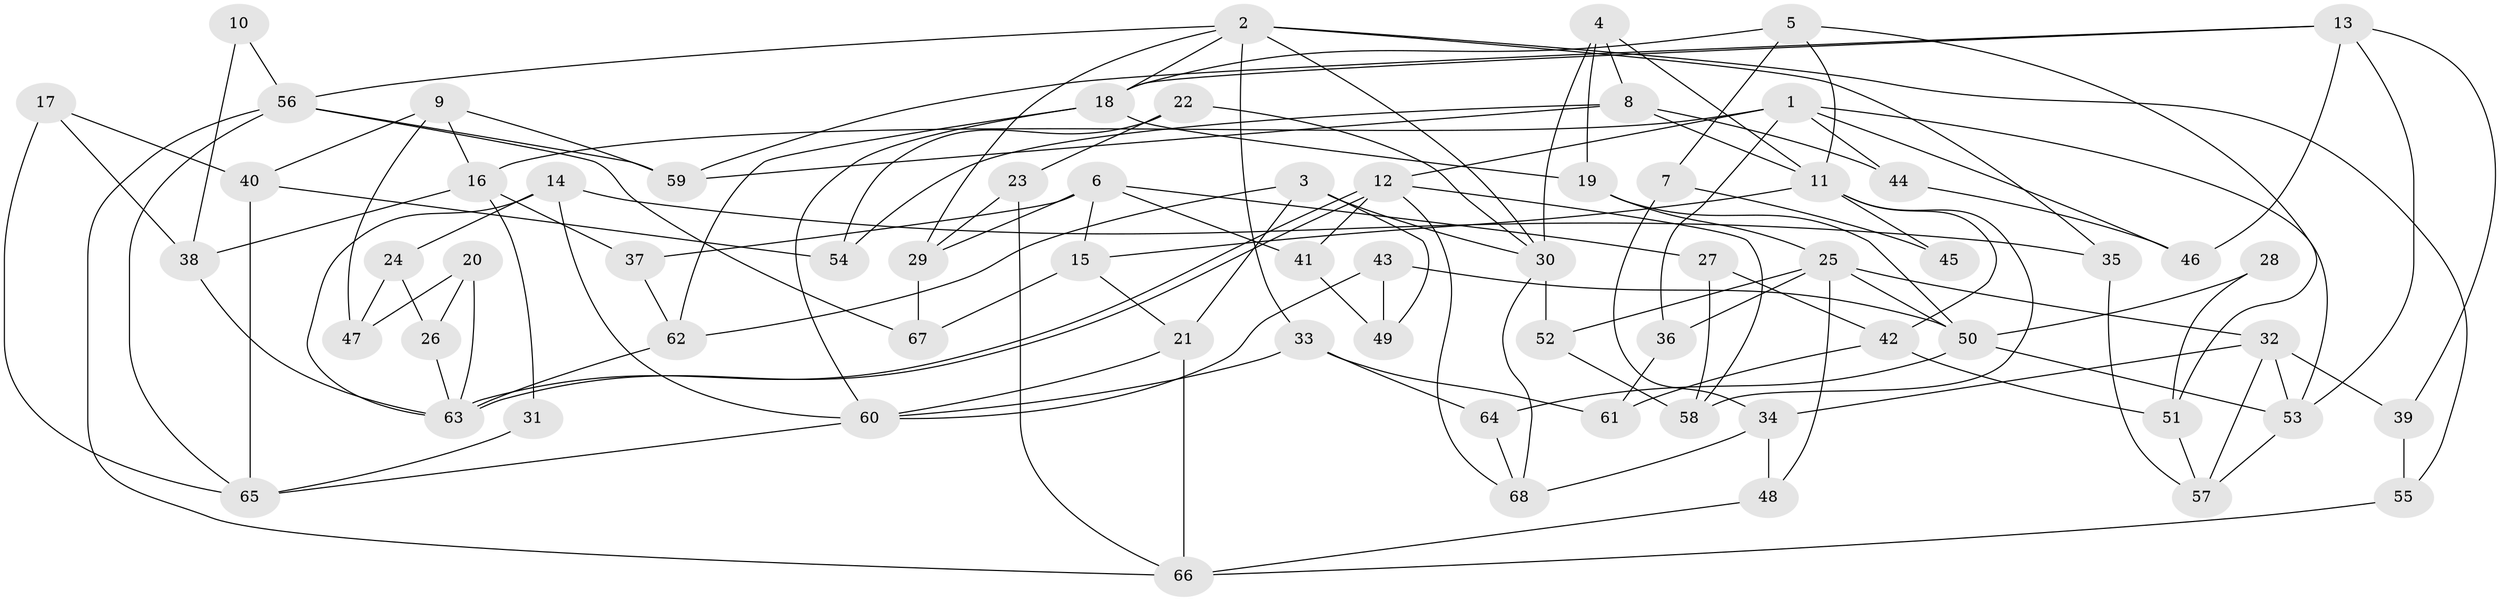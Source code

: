// Generated by graph-tools (version 1.1) at 2025/50/03/09/25 03:50:12]
// undirected, 68 vertices, 136 edges
graph export_dot {
graph [start="1"]
  node [color=gray90,style=filled];
  1;
  2;
  3;
  4;
  5;
  6;
  7;
  8;
  9;
  10;
  11;
  12;
  13;
  14;
  15;
  16;
  17;
  18;
  19;
  20;
  21;
  22;
  23;
  24;
  25;
  26;
  27;
  28;
  29;
  30;
  31;
  32;
  33;
  34;
  35;
  36;
  37;
  38;
  39;
  40;
  41;
  42;
  43;
  44;
  45;
  46;
  47;
  48;
  49;
  50;
  51;
  52;
  53;
  54;
  55;
  56;
  57;
  58;
  59;
  60;
  61;
  62;
  63;
  64;
  65;
  66;
  67;
  68;
  1 -- 36;
  1 -- 53;
  1 -- 12;
  1 -- 16;
  1 -- 44;
  1 -- 46;
  2 -- 56;
  2 -- 29;
  2 -- 18;
  2 -- 30;
  2 -- 33;
  2 -- 35;
  2 -- 55;
  3 -- 21;
  3 -- 30;
  3 -- 49;
  3 -- 62;
  4 -- 11;
  4 -- 30;
  4 -- 8;
  4 -- 19;
  5 -- 18;
  5 -- 11;
  5 -- 7;
  5 -- 51;
  6 -- 15;
  6 -- 27;
  6 -- 29;
  6 -- 37;
  6 -- 41;
  7 -- 34;
  7 -- 45;
  8 -- 44;
  8 -- 11;
  8 -- 54;
  8 -- 59;
  9 -- 40;
  9 -- 16;
  9 -- 47;
  9 -- 59;
  10 -- 38;
  10 -- 56;
  11 -- 58;
  11 -- 15;
  11 -- 42;
  11 -- 45;
  12 -- 63;
  12 -- 63;
  12 -- 41;
  12 -- 58;
  12 -- 68;
  13 -- 18;
  13 -- 59;
  13 -- 39;
  13 -- 46;
  13 -- 53;
  14 -- 63;
  14 -- 35;
  14 -- 24;
  14 -- 60;
  15 -- 21;
  15 -- 67;
  16 -- 37;
  16 -- 31;
  16 -- 38;
  17 -- 38;
  17 -- 65;
  17 -- 40;
  18 -- 60;
  18 -- 19;
  18 -- 62;
  19 -- 25;
  19 -- 50;
  20 -- 63;
  20 -- 47;
  20 -- 26;
  21 -- 60;
  21 -- 66;
  22 -- 30;
  22 -- 23;
  22 -- 54;
  23 -- 29;
  23 -- 66;
  24 -- 26;
  24 -- 47;
  25 -- 50;
  25 -- 32;
  25 -- 36;
  25 -- 48;
  25 -- 52;
  26 -- 63;
  27 -- 58;
  27 -- 42;
  28 -- 51;
  28 -- 50;
  29 -- 67;
  30 -- 68;
  30 -- 52;
  31 -- 65;
  32 -- 34;
  32 -- 39;
  32 -- 53;
  32 -- 57;
  33 -- 60;
  33 -- 61;
  33 -- 64;
  34 -- 68;
  34 -- 48;
  35 -- 57;
  36 -- 61;
  37 -- 62;
  38 -- 63;
  39 -- 55;
  40 -- 54;
  40 -- 65;
  41 -- 49;
  42 -- 51;
  42 -- 61;
  43 -- 50;
  43 -- 49;
  43 -- 60;
  44 -- 46;
  48 -- 66;
  50 -- 53;
  50 -- 64;
  51 -- 57;
  52 -- 58;
  53 -- 57;
  55 -- 66;
  56 -- 59;
  56 -- 65;
  56 -- 66;
  56 -- 67;
  60 -- 65;
  62 -- 63;
  64 -- 68;
}
